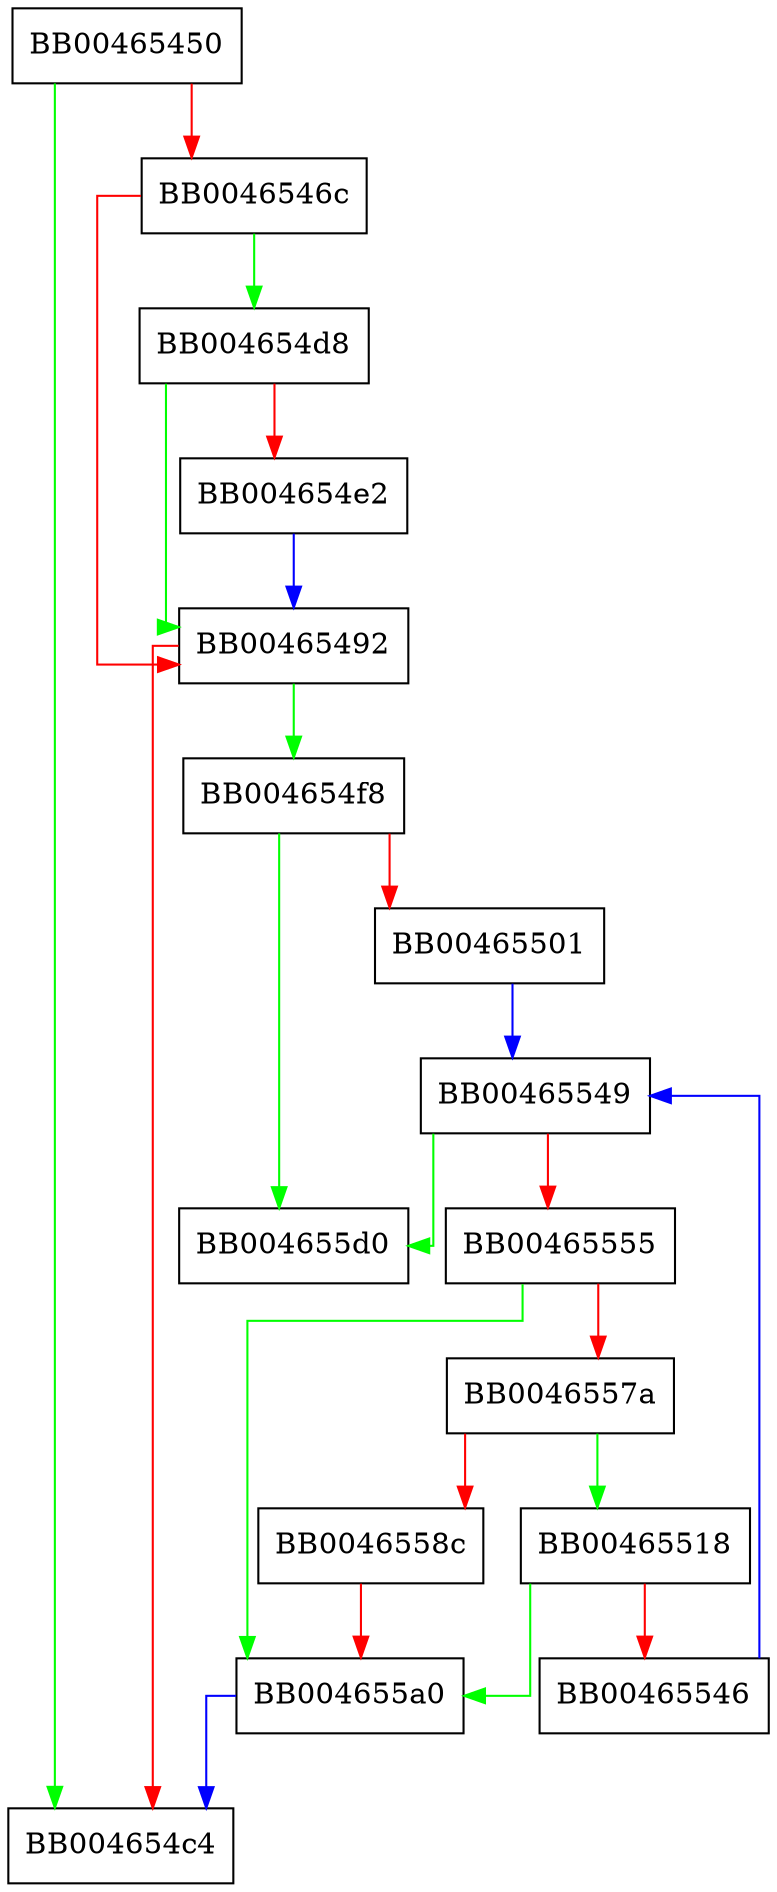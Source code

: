 digraph do_sign_init {
  node [shape="box"];
  graph [splines=ortho];
  BB00465450 -> BB004654c4 [color="green"];
  BB00465450 -> BB0046546c [color="red"];
  BB0046546c -> BB004654d8 [color="green"];
  BB0046546c -> BB00465492 [color="red"];
  BB00465492 -> BB004654f8 [color="green"];
  BB00465492 -> BB004654c4 [color="red"];
  BB004654d8 -> BB00465492 [color="green"];
  BB004654d8 -> BB004654e2 [color="red"];
  BB004654e2 -> BB00465492 [color="blue"];
  BB004654f8 -> BB004655d0 [color="green"];
  BB004654f8 -> BB00465501 [color="red"];
  BB00465501 -> BB00465549 [color="blue"];
  BB00465518 -> BB004655a0 [color="green"];
  BB00465518 -> BB00465546 [color="red"];
  BB00465546 -> BB00465549 [color="blue"];
  BB00465549 -> BB004655d0 [color="green"];
  BB00465549 -> BB00465555 [color="red"];
  BB00465555 -> BB004655a0 [color="green"];
  BB00465555 -> BB0046557a [color="red"];
  BB0046557a -> BB00465518 [color="green"];
  BB0046557a -> BB0046558c [color="red"];
  BB0046558c -> BB004655a0 [color="red"];
  BB004655a0 -> BB004654c4 [color="blue"];
}